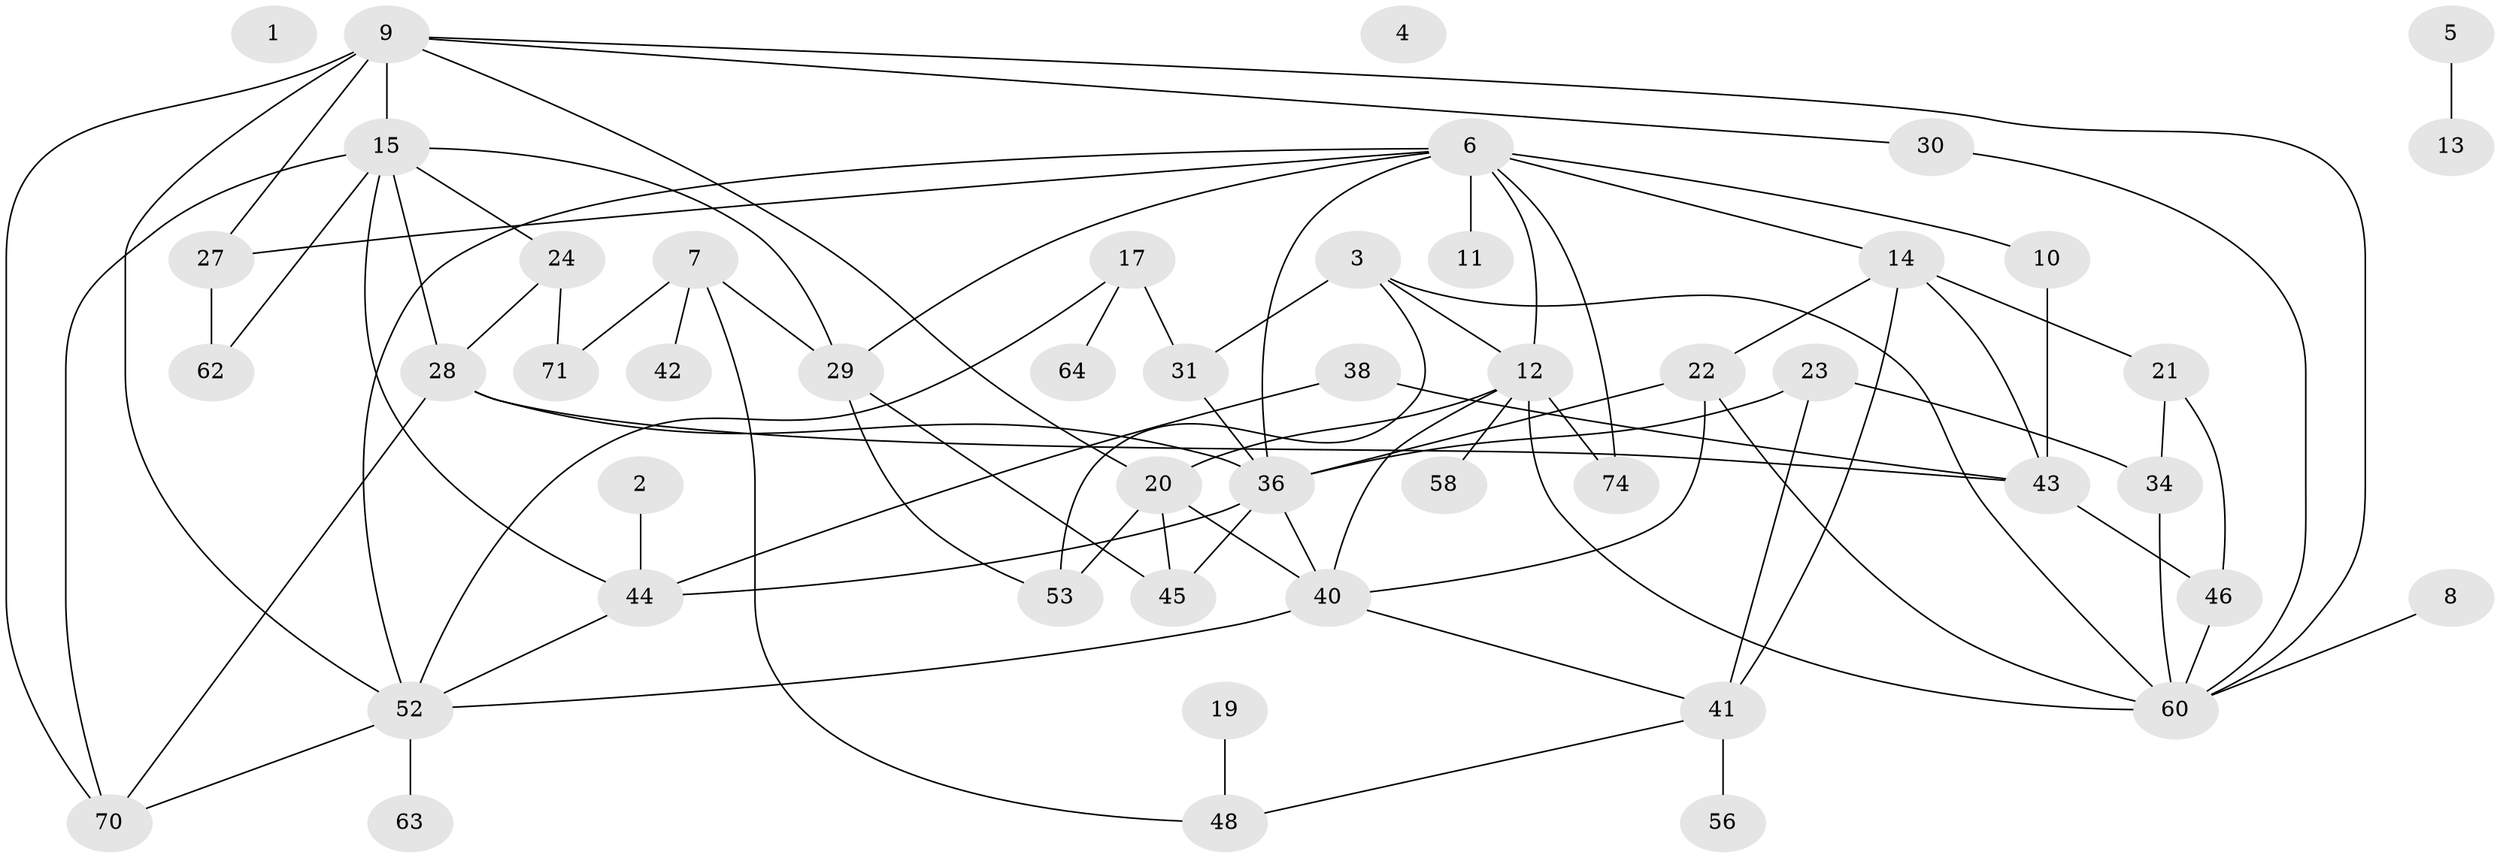// Generated by graph-tools (version 1.1) at 2025/23/03/03/25 07:23:28]
// undirected, 49 vertices, 83 edges
graph export_dot {
graph [start="1"]
  node [color=gray90,style=filled];
  1;
  2;
  3 [super="+66"];
  4;
  5;
  6 [super="+39"];
  7 [super="+33"];
  8;
  9 [super="+37"];
  10 [super="+18"];
  11 [super="+35"];
  12 [super="+16"];
  13 [super="+25"];
  14 [super="+51"];
  15 [super="+54"];
  17 [super="+65"];
  19;
  20 [super="+75"];
  21;
  22 [super="+73"];
  23 [super="+26"];
  24;
  27 [super="+72"];
  28 [super="+32"];
  29 [super="+59"];
  30 [super="+50"];
  31 [super="+57"];
  34;
  36 [super="+68"];
  38;
  40 [super="+61"];
  41 [super="+47"];
  42;
  43 [super="+55"];
  44 [super="+49"];
  45;
  46;
  48;
  52 [super="+67"];
  53;
  56;
  58;
  60 [super="+69"];
  62;
  63;
  64;
  70;
  71;
  74;
  2 -- 44 [weight=2];
  3 -- 12;
  3 -- 53;
  3 -- 60;
  3 -- 31;
  5 -- 13;
  6 -- 27;
  6 -- 29;
  6 -- 36;
  6 -- 52;
  6 -- 74;
  6 -- 11;
  6 -- 12;
  6 -- 14;
  6 -- 10;
  7 -- 29;
  7 -- 48;
  7 -- 42;
  7 -- 71;
  8 -- 60;
  9 -- 20;
  9 -- 27;
  9 -- 60;
  9 -- 70;
  9 -- 15;
  9 -- 52;
  9 -- 30;
  10 -- 43;
  12 -- 20;
  12 -- 58;
  12 -- 60;
  12 -- 40;
  12 -- 74;
  14 -- 21;
  14 -- 41;
  14 -- 43;
  14 -- 22;
  15 -- 28;
  15 -- 44;
  15 -- 70;
  15 -- 24;
  15 -- 29;
  15 -- 62;
  17 -- 64;
  17 -- 52;
  17 -- 31;
  19 -- 48;
  20 -- 40;
  20 -- 53;
  20 -- 45;
  21 -- 34;
  21 -- 46;
  22 -- 36;
  22 -- 60;
  22 -- 40;
  23 -- 34;
  23 -- 36;
  23 -- 41 [weight=2];
  24 -- 71;
  24 -- 28;
  27 -- 62;
  28 -- 70;
  28 -- 43;
  28 -- 36;
  29 -- 45;
  29 -- 53;
  30 -- 60;
  31 -- 36;
  34 -- 60;
  36 -- 44;
  36 -- 45;
  36 -- 40;
  38 -- 43;
  38 -- 44;
  40 -- 41;
  40 -- 52;
  41 -- 48;
  41 -- 56;
  43 -- 46;
  44 -- 52;
  46 -- 60;
  52 -- 70;
  52 -- 63;
}
